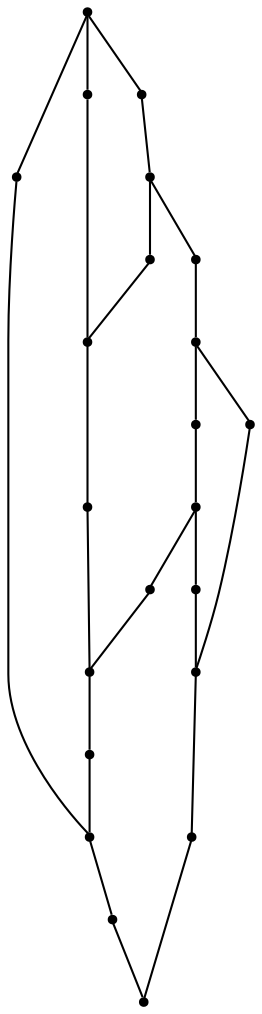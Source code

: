 graph {
  node [shape=point,comment="{\"directed\":false,\"doi\":\"10.1007/978-3-642-25878-7_30\",\"figure\":\"7 (2)\"}"]

  v0 [pos="1363.8465843456104,836.2483952599581"]
  v1 [pos="1350.5105850045015,881.0054736896623"]
  v2 [pos="1323.225567114462,764.3744242359213"]
  v3 [pos="1313.8510946407607,909.9641407657612"]
  v4 [pos="1292.3417179647154,702.9063137040171"]
  v5 [pos="1283.3175967218913,782.8773775125508"]
  v6 [pos="1254.155979031447,792.3080462683083"]
  v7 [pos="1243.1302870805828,820.854151790834"]
  v8 [pos="1242.779935849706,902.8213827217127"]
  v9 [pos="1239.206175128496,872.0748641289263"]
  v10 [pos="1229.1019845444246,849.2919026759846"]
  v11 [pos="1225.07364532823,701.7393393465604"]
  v12 [pos="1222.942776817585,731.2690302745534"]
  v13 [pos="1181.370988047794,705.5274276433347"]
  v14 [pos="1217.0295657958982,751.8556483149762"]
  v15 [pos="1235.2988617098183,772.6798326260757"]
  v16 [pos="1205.603508798779,853.4719498840143"]
  v17 [pos="1200.928807831177,902.7504180648402"]
  v18 [pos="1194.2648805323583,752.3183175294953"]
  v19 [pos="1164.9656930342214,744.6169989603869"]
  v20 [pos="1177.7512858829423,866.8155945584972"]
  v21 [pos="1137.2386955492539,809.3606752672096"]

  v0 -- v1 [id="-1",pos="1363.8465843456104,836.2483952599581 1364.1175243276434,852.1799607278023 1359.4596218934507,867.8116432907988 1350.5105850045015,881.0054736896623"]
  v15 -- v6 [id="-2",pos="1235.2988617098183,772.6798326260757 1254.155979031447,792.3080462683083 1254.155979031447,792.3080462683083 1254.155979031447,792.3080462683083"]
  v21 -- v20 [id="-3",pos="1137.2386955492539,809.3606752672096 1140.1118810703263,834.1437463234337 1155.3660947605124,855.7763299918972 1177.7512858829423,866.8155945584972"]
  v19 -- v18 [id="-4",pos="1164.9656930342214,744.6169989603869 1174.3150949694252,748.5676192132237 1184.1815608534318,751.1638700872752 1194.2648805323583,752.3183175294953"]
  v19 -- v21 [id="-5",pos="1164.9656930342214,744.6169989603869 1144.8950089353882,759.7610856551959 1134.3446391230368,784.394151670594 1137.2386955492539,809.3606752672096"]
  v20 -- v17 [id="-6",pos="1177.7512858829423,866.8155945584972 1178.7187286933774,881.9971984106132 1187.4926535976963,895.5951966939575 1200.928807831177,902.7504180648402"]
  v20 -- v16 [id="-7",pos="1177.7512858829423,866.8155945584972 1186.3625704410713,861.0813832119214 1195.7369156531558,856.5889897722096 1205.603508798779,853.4719498840143"]
  v13 -- v19 [id="-8",pos="1181.370988047794,705.5274276433347 1169.3401838479406,714.716460470674 1163.093292867169,729.5979906527356 1164.9656930342214,744.6169989603869"]
  v18 -- v14 [id="-9",pos="1194.2648805323583,752.3183175294953 1201.8378375595298,753.1850274516909 1209.4982233173996,753.0308255763185 1217.0295657958982,751.8556483149762"]
  v17 -- v8 [id="-10",pos="1200.928807831177,902.7504180648402 1213.951998118346,909.9141602816198 1229.7316750240395,909.9433473582367 1242.779935849706,902.8213827217127"]
  v16 -- v10 [id="-11",pos="1205.603508798779,853.4719498840143 1213.2180803746235,851.0589607851475 1221.1203904659105,849.6545473338188 1229.1019845444246,849.2919026759846"]
  v14 -- v15 [id="-12",pos="1217.0295657958982,751.8556483149762 1222.80100737654,759.0651741813508 1228.8977296495616,766.012079946576 1235.2988617098183,772.6798326260757"]
  v12 -- v14 [id="-13",pos="1222.942776817585,731.2690302745534 1221.5999122377757,738.2910339427949 1219.6232848066159,745.1837623893326 1217.0295657958982,751.8556483149762"]
  v11 -- v13 [id="-14",pos="1225.07364532823,701.7393393465604 1211.0037282433989,694.4298525119033 1193.9729423835636,695.9051034432999 1181.370988047794,705.5274276433347"]
  v11 -- v12 [id="-15",pos="1225.07364532823,701.7393393465604 1225.515624923158,711.6284168938887 1224.7983784512278,721.5383514371437 1222.942776817585,731.2690302745534"]
  v11 -- v4 [id="-16",pos="1225.07364532823,701.7393393465604 1245.6906635477155,688.5747596127161 1272.191749878655,689.0373652388329 1292.3417179647154,702.9063137040171"]
  v10 -- v7 [id="-17",pos="1229.1019845444246,849.2919026759846 1233.976868035154,839.9071447466264 1238.6556413744916,830.4264955067274 1243.1302870805828,820.854151790834"]
  v10 -- v9 [id="-18",pos="1229.1019845444246,849.2919026759846 1233.5682309838112,856.347290255389 1236.9751517254788,864.0234914056223 1239.206175128496,872.0748641289263"]
  v9 -- v8 [id="-19",pos="1239.206175128496,872.0748641289263 1241.9751333854606,882.0763659713714 1243.1803008959605,892.4488425523409 1242.779935849706,902.8213827217127"]
  v8 -- v3 [id="-20",pos="1242.779935849706,902.8213827217127 1264.0350438155106,916.2151350571412 1290.3524916334984,918.8530363346438 1313.8510946407607,909.9641407657612"]
  v7 -- v6 [id="-21",pos="1243.1302870805828,820.854151790834 1247.4837797275404,811.6110052332094 1251.1701669795625,802.0678485939328 1254.155979031447,792.3080462683083"]
  v6 -- v5 [id="-22",pos="1254.155979031447,792.3080462683083 1264.0891300026237,789.8575400121345 1273.8346973507303,786.7070526243738 1283.3175967218913,782.8773775125508"]
  v5 -- v2 [id="-23",pos="1283.3175967218913,782.8773775125508 1296.93713494509,777.4097287480618 1310.256463014406,771.2337687712959 1323.225567114462,764.3744242359213"]
  v4 -- v2 [id="-24",pos="1292.3417179647154,702.9063137040171 1312.4790871507187,716.7667413233042 1324.12619757611,739.9538070723247 1323.225567114462,764.3744242359213"]
  v3 -- v1 [id="-25",pos="1313.8510946407607,909.9641407657612 1328.759283995039,904.3007668992533 1341.5614208539357,894.1907832426289 1350.5105850045015,881.0054736896623"]
  v2 -- v0 [id="-26",pos="1323.225567114462,764.3744242359213 1348.0627078065645,779.918481980665 1363.3502640403358,806.9602766719814 1363.8465843456104,836.2483952599581"]
}